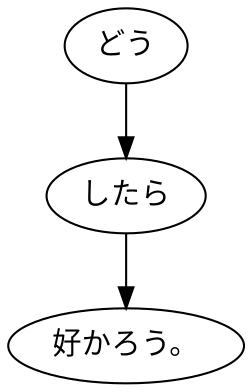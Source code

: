 digraph graph3263 {
	node0 [label="どう"];
	node1 [label="したら"];
	node2 [label="好かろう。"];
	node0 -> node1;
	node1 -> node2;
}
